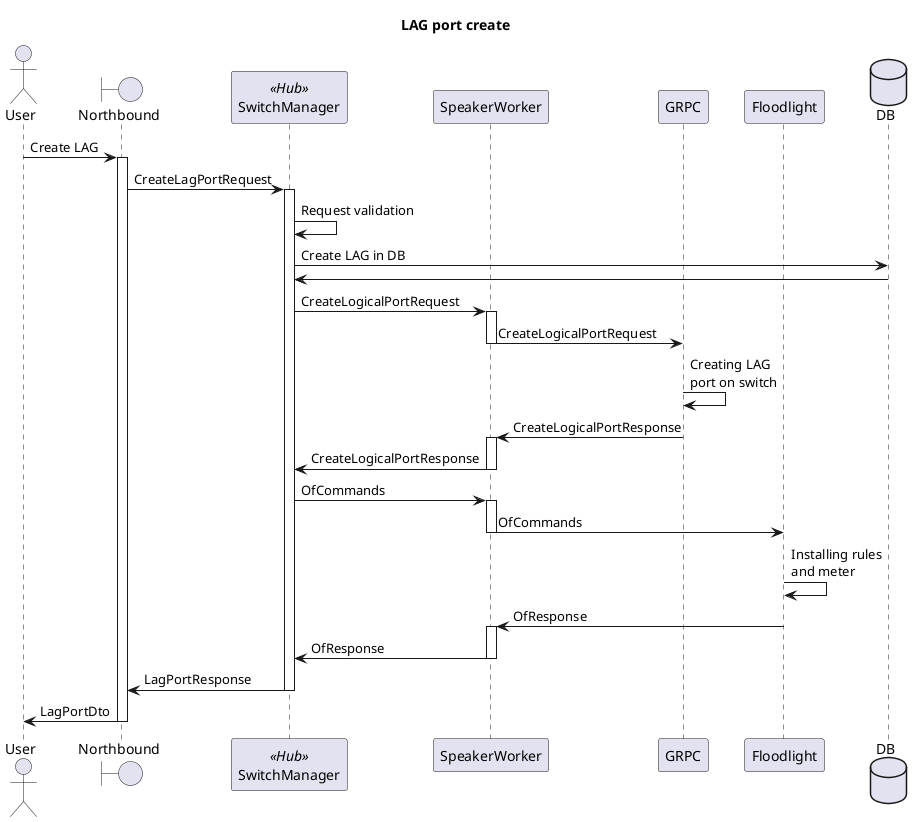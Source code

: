 @startuml
title LAG port create

actor User
boundary Northbound as NB
participant SwitchManager << Hub >>
participant SpeakerWorker
participant GRPC
participant Floodlight
database DB

User -> NB : Create LAG

activate NB
NB -> SwitchManager : CreateLagPortRequest
activate SwitchManager
SwitchManager -> SwitchManager : Request validation
SwitchManager -> DB : Create LAG in DB
DB -> SwitchManager
SwitchManager -> SpeakerWorker : CreateLogicalPortRequest
activate SpeakerWorker
SpeakerWorker -> GRPC : CreateLogicalPortRequest
deactivate SpeakerWorker
GRPC -> GRPC : Creating LAG\nport on switch
GRPC -> SpeakerWorker : CreateLogicalPortResponse
activate SpeakerWorker
SpeakerWorker -> SwitchManager : CreateLogicalPortResponse
deactivate SpeakerWorker
SwitchManager -> SpeakerWorker : OfCommands
activate SpeakerWorker
SpeakerWorker -> Floodlight : OfCommands
deactivate SpeakerWorker
Floodlight -> Floodlight : Installing rules\nand meter
Floodlight -> SpeakerWorker : OfResponse
activate SpeakerWorker
SpeakerWorker -> SwitchManager : OfResponse
deactivate SpeakerWorker
SwitchManager -> NB : LagPortResponse
deactivate SwitchManager
NB -> User: LagPortDto
deactivate NB

@enduml
